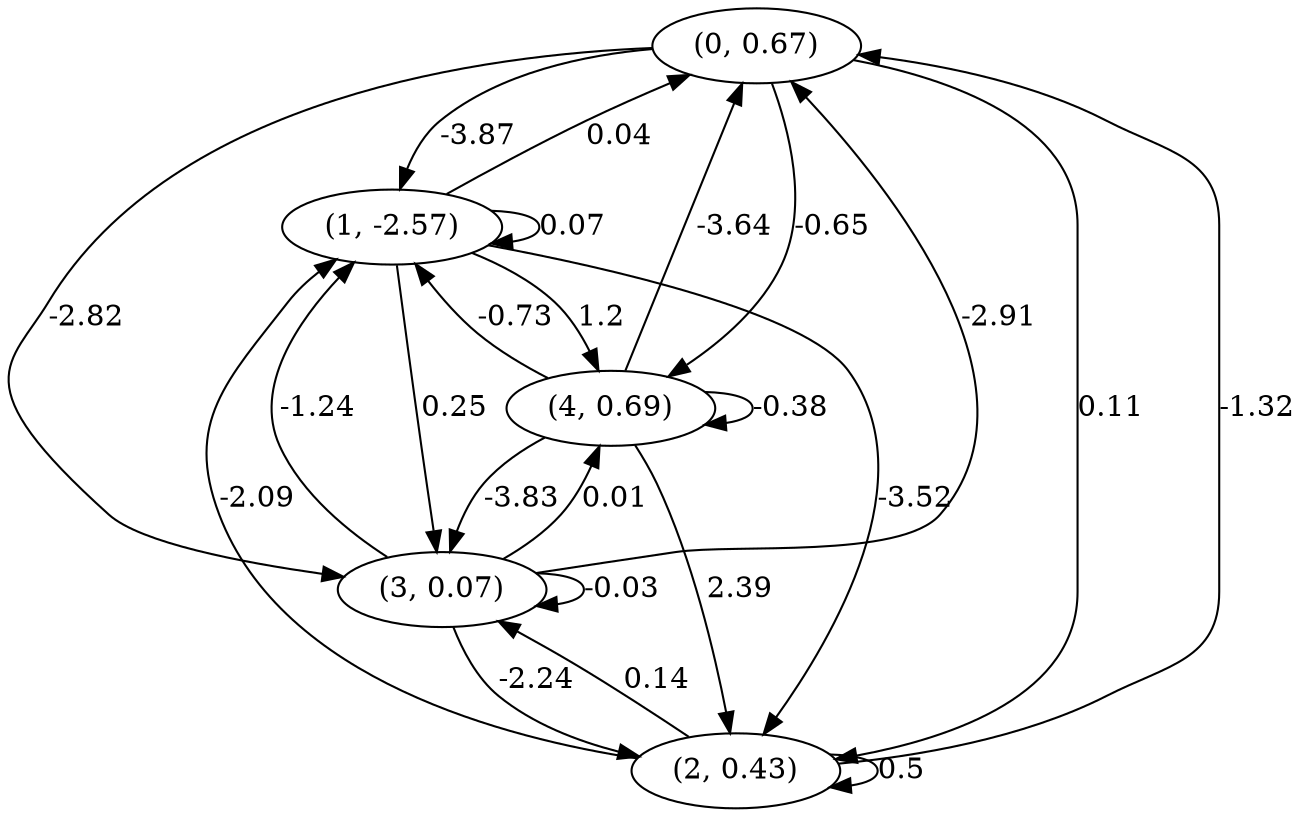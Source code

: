 digraph {
    0 [ label = "(0, 0.67)" ]
    1 [ label = "(1, -2.57)" ]
    2 [ label = "(2, 0.43)" ]
    3 [ label = "(3, 0.07)" ]
    4 [ label = "(4, 0.69)" ]
    1 -> 1 [ label = "0.07" ]
    2 -> 2 [ label = "0.5" ]
    3 -> 3 [ label = "-0.03" ]
    4 -> 4 [ label = "-0.38" ]
    1 -> 0 [ label = "0.04" ]
    2 -> 0 [ label = "-1.32" ]
    3 -> 0 [ label = "-2.91" ]
    4 -> 0 [ label = "-3.64" ]
    0 -> 1 [ label = "-3.87" ]
    2 -> 1 [ label = "-2.09" ]
    3 -> 1 [ label = "-1.24" ]
    4 -> 1 [ label = "-0.73" ]
    0 -> 2 [ label = "0.11" ]
    1 -> 2 [ label = "-3.52" ]
    3 -> 2 [ label = "-2.24" ]
    4 -> 2 [ label = "2.39" ]
    0 -> 3 [ label = "-2.82" ]
    1 -> 3 [ label = "0.25" ]
    2 -> 3 [ label = "0.14" ]
    4 -> 3 [ label = "-3.83" ]
    0 -> 4 [ label = "-0.65" ]
    1 -> 4 [ label = "1.2" ]
    3 -> 4 [ label = "0.01" ]
}

